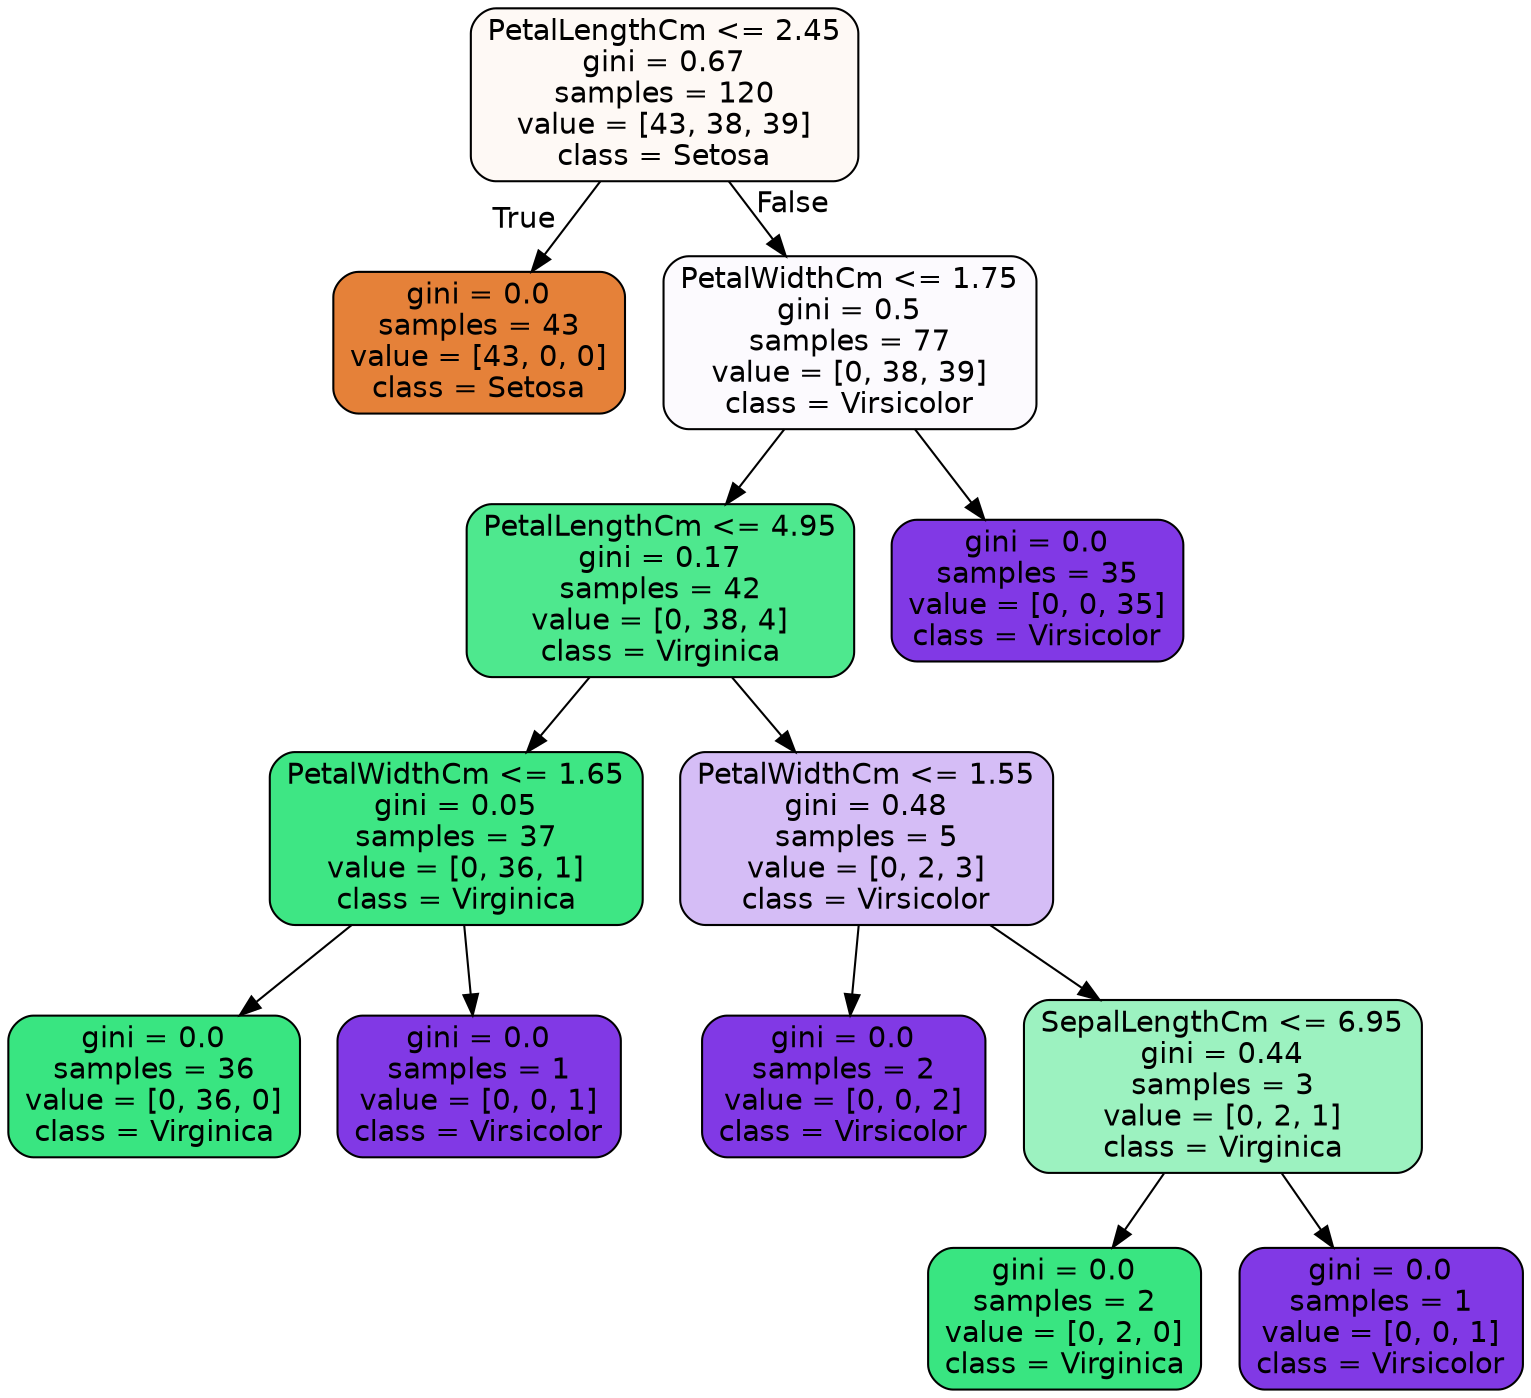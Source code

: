 digraph Tree {
node [shape=box, style="filled, rounded", color="black", fontname=helvetica] ;
edge [fontname=helvetica] ;
0 [label="PetalLengthCm <= 2.45\ngini = 0.67\nsamples = 120\nvalue = [43, 38, 39]\nclass = Setosa", fillcolor="#fef9f5"] ;
1 [label="gini = 0.0\nsamples = 43\nvalue = [43, 0, 0]\nclass = Setosa", fillcolor="#e58139"] ;
0 -> 1 [labeldistance=2.5, labelangle=45, headlabel="True"] ;
2 [label="PetalWidthCm <= 1.75\ngini = 0.5\nsamples = 77\nvalue = [0, 38, 39]\nclass = Virsicolor", fillcolor="#fcfafe"] ;
0 -> 2 [labeldistance=2.5, labelangle=-45, headlabel="False"] ;
3 [label="PetalLengthCm <= 4.95\ngini = 0.17\nsamples = 42\nvalue = [0, 38, 4]\nclass = Virginica", fillcolor="#4ee88e"] ;
2 -> 3 ;
4 [label="PetalWidthCm <= 1.65\ngini = 0.05\nsamples = 37\nvalue = [0, 36, 1]\nclass = Virginica", fillcolor="#3ee684"] ;
3 -> 4 ;
5 [label="gini = 0.0\nsamples = 36\nvalue = [0, 36, 0]\nclass = Virginica", fillcolor="#39e581"] ;
4 -> 5 ;
6 [label="gini = 0.0\nsamples = 1\nvalue = [0, 0, 1]\nclass = Virsicolor", fillcolor="#8139e5"] ;
4 -> 6 ;
7 [label="PetalWidthCm <= 1.55\ngini = 0.48\nsamples = 5\nvalue = [0, 2, 3]\nclass = Virsicolor", fillcolor="#d5bdf6"] ;
3 -> 7 ;
8 [label="gini = 0.0\nsamples = 2\nvalue = [0, 0, 2]\nclass = Virsicolor", fillcolor="#8139e5"] ;
7 -> 8 ;
9 [label="SepalLengthCm <= 6.95\ngini = 0.44\nsamples = 3\nvalue = [0, 2, 1]\nclass = Virginica", fillcolor="#9cf2c0"] ;
7 -> 9 ;
10 [label="gini = 0.0\nsamples = 2\nvalue = [0, 2, 0]\nclass = Virginica", fillcolor="#39e581"] ;
9 -> 10 ;
11 [label="gini = 0.0\nsamples = 1\nvalue = [0, 0, 1]\nclass = Virsicolor", fillcolor="#8139e5"] ;
9 -> 11 ;
12 [label="gini = 0.0\nsamples = 35\nvalue = [0, 0, 35]\nclass = Virsicolor", fillcolor="#8139e5"] ;
2 -> 12 ;
}